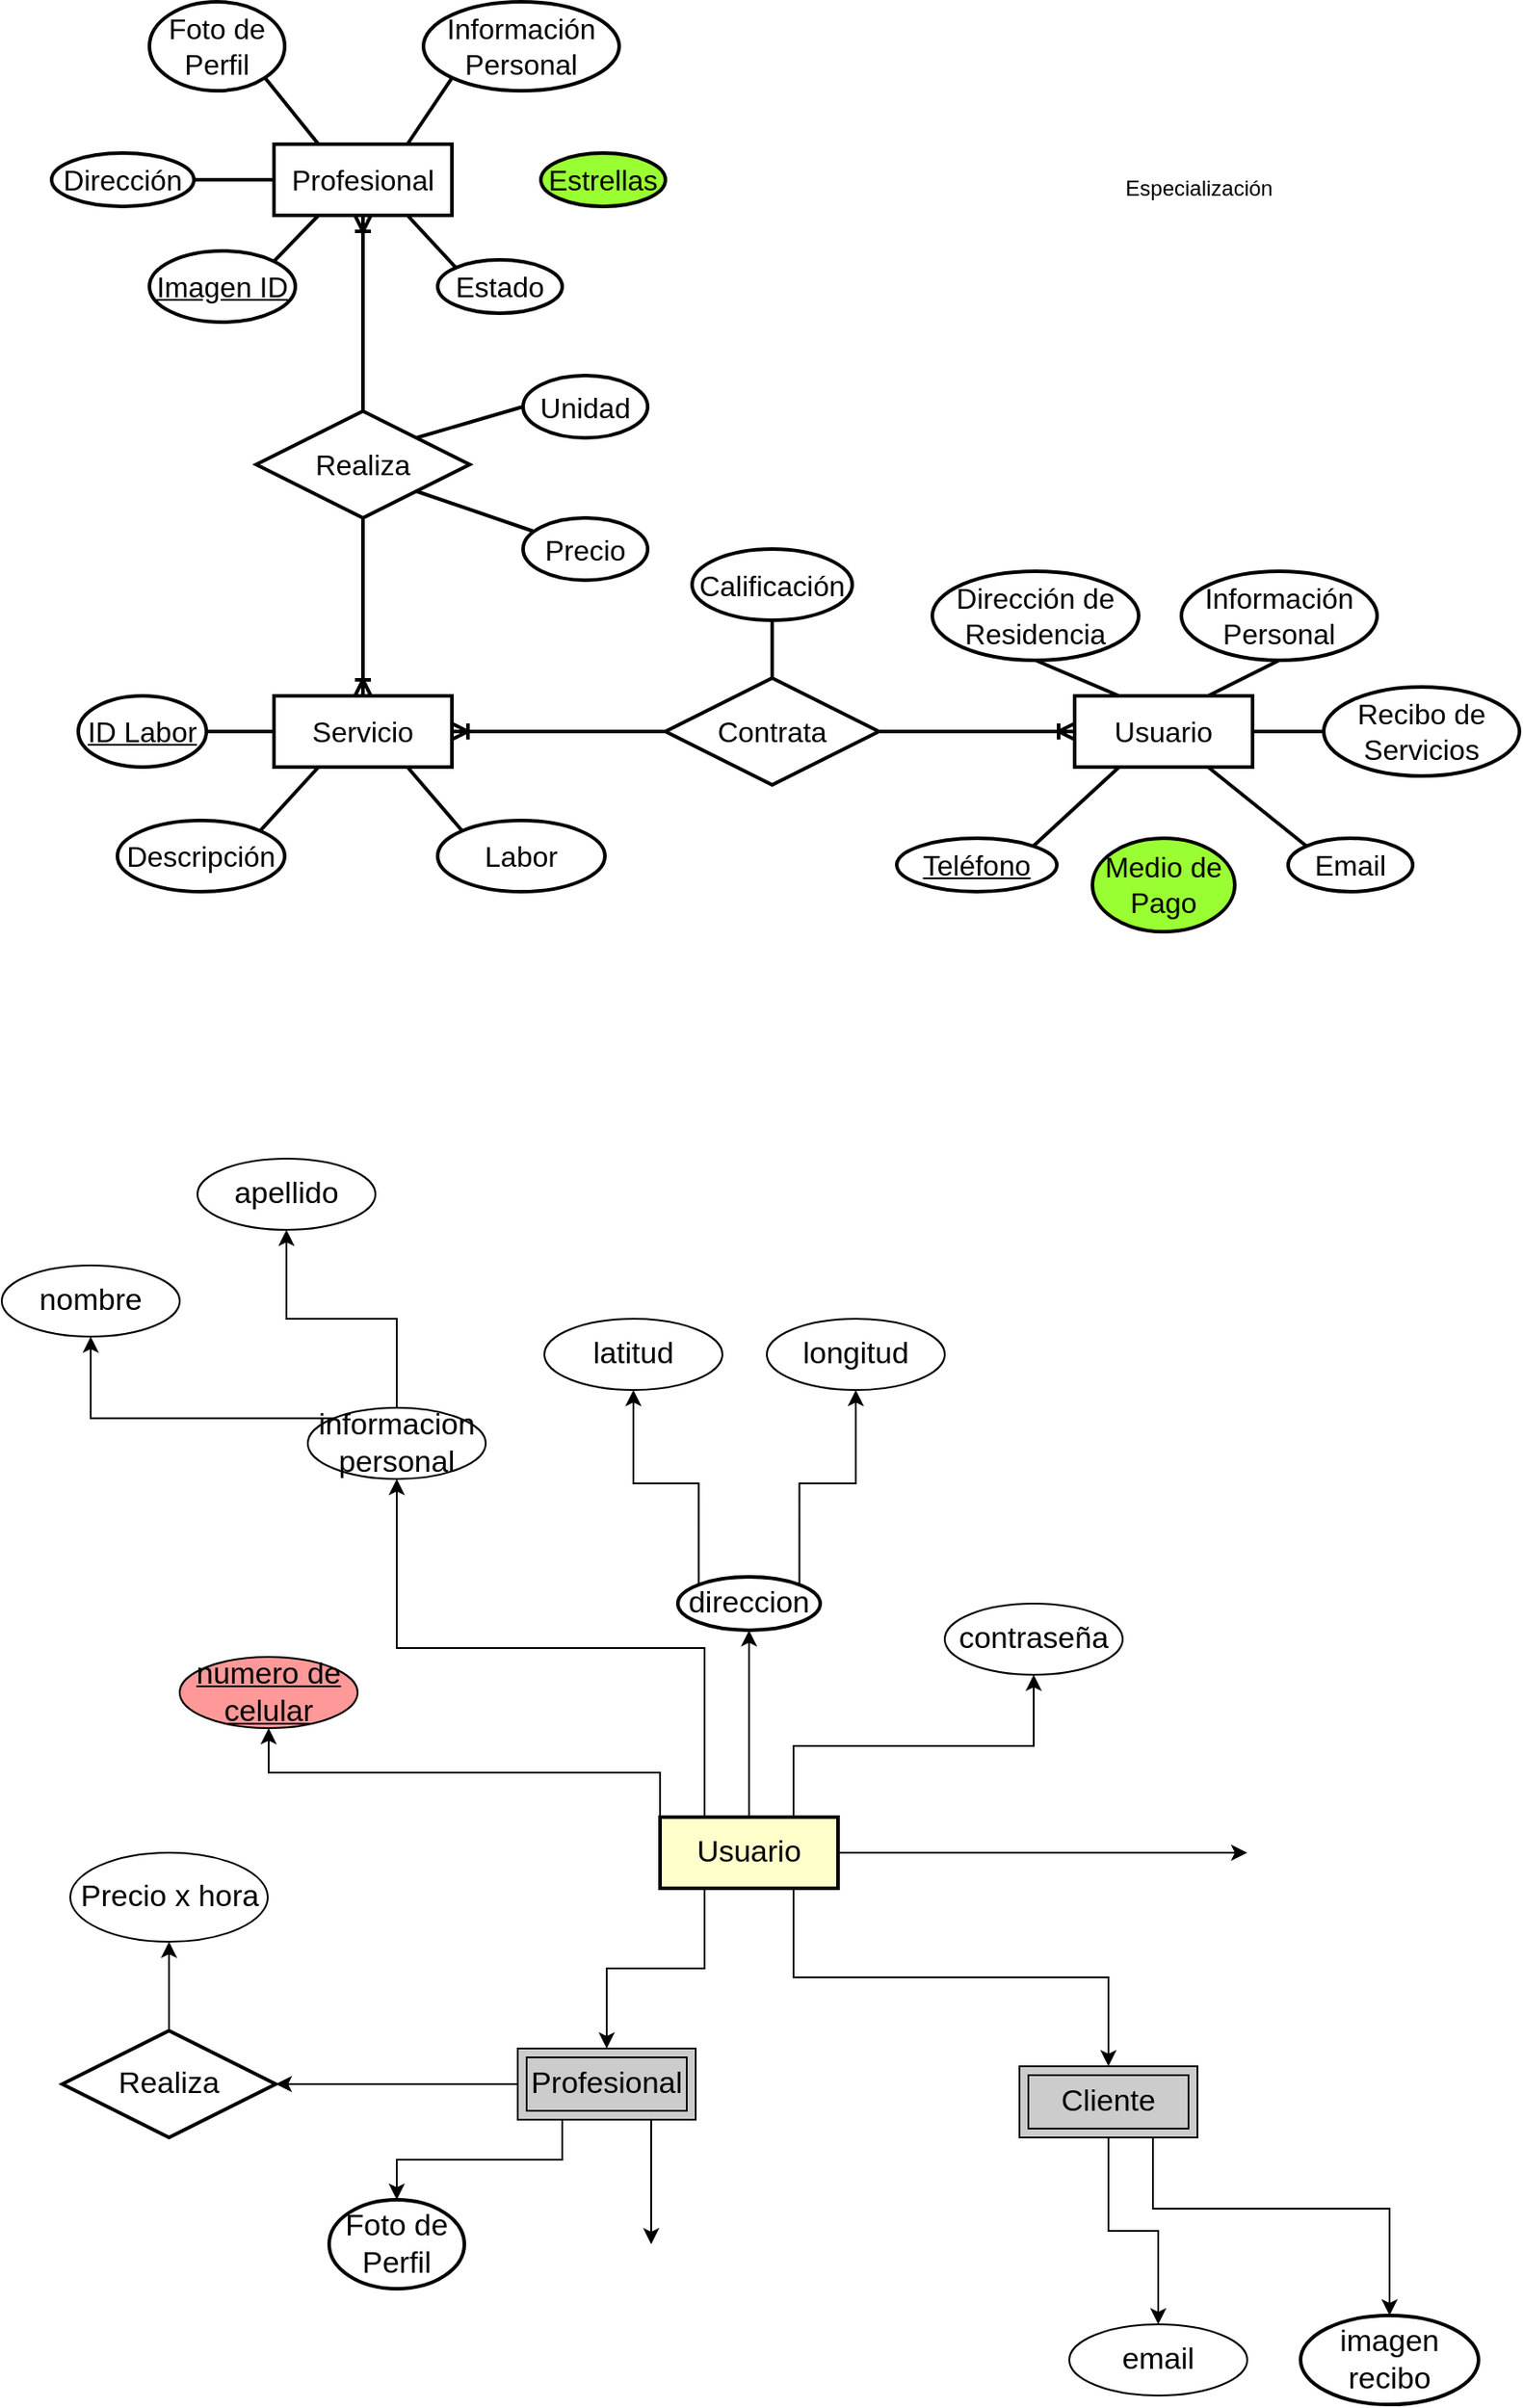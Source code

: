 <mxfile version="22.1.4" type="github">
  <diagram name="Página-1" id="cCKO2vU_R3Nvwjt6O_Bb">
    <mxGraphModel dx="2764" dy="1080" grid="1" gridSize="10" guides="1" tooltips="1" connect="1" arrows="1" fold="1" page="1" pageScale="1" pageWidth="827" pageHeight="1169" math="0" shadow="0">
      <root>
        <mxCell id="0" />
        <mxCell id="1" parent="0" />
        <mxCell id="8-Lv-CJE16GWGZzQea9U-9" style="edgeStyle=orthogonalEdgeStyle;rounded=0;orthogonalLoop=1;jettySize=auto;html=1;exitX=0.5;exitY=1;exitDx=0;exitDy=0;entryX=0.5;entryY=0;entryDx=0;entryDy=0;strokeWidth=2;endArrow=none;endFill=0;startArrow=ERoneToMany;startFill=0;" parent="1" source="zTk_jniPwo0BafnFYXpP-2" target="8-Lv-CJE16GWGZzQea9U-6" edge="1">
          <mxGeometry relative="1" as="geometry" />
        </mxCell>
        <mxCell id="8-Lv-CJE16GWGZzQea9U-25" style="edgeStyle=orthogonalEdgeStyle;rounded=0;orthogonalLoop=1;jettySize=auto;html=1;exitX=0;exitY=0.5;exitDx=0;exitDy=0;entryX=1;entryY=0.5;entryDx=0;entryDy=0;endArrow=none;endFill=0;strokeWidth=2;" parent="1" source="zTk_jniPwo0BafnFYXpP-2" target="N90UWdWT46t-Qlg6uNlZ-9" edge="1">
          <mxGeometry relative="1" as="geometry" />
        </mxCell>
        <mxCell id="8-Lv-CJE16GWGZzQea9U-27" style="rounded=0;orthogonalLoop=1;jettySize=auto;html=1;exitX=0.25;exitY=0;exitDx=0;exitDy=0;entryX=1;entryY=1;entryDx=0;entryDy=0;endArrow=none;endFill=0;strokeWidth=2;" parent="1" source="zTk_jniPwo0BafnFYXpP-2" target="8-Lv-CJE16GWGZzQea9U-1" edge="1">
          <mxGeometry relative="1" as="geometry" />
        </mxCell>
        <mxCell id="8-Lv-CJE16GWGZzQea9U-28" style="rounded=0;orthogonalLoop=1;jettySize=auto;html=1;exitX=0.75;exitY=0;exitDx=0;exitDy=0;entryX=0;entryY=1;entryDx=0;entryDy=0;endArrow=none;endFill=0;strokeWidth=2;" parent="1" source="zTk_jniPwo0BafnFYXpP-2" target="N90UWdWT46t-Qlg6uNlZ-8" edge="1">
          <mxGeometry relative="1" as="geometry" />
        </mxCell>
        <mxCell id="8-Lv-CJE16GWGZzQea9U-29" style="rounded=0;orthogonalLoop=1;jettySize=auto;html=1;exitX=0.25;exitY=1;exitDx=0;exitDy=0;entryX=1;entryY=0;entryDx=0;entryDy=0;endArrow=none;endFill=0;strokeWidth=2;" parent="1" source="zTk_jniPwo0BafnFYXpP-2" target="8-Lv-CJE16GWGZzQea9U-2" edge="1">
          <mxGeometry relative="1" as="geometry" />
        </mxCell>
        <mxCell id="8-Lv-CJE16GWGZzQea9U-30" style="rounded=0;orthogonalLoop=1;jettySize=auto;html=1;exitX=0.75;exitY=1;exitDx=0;exitDy=0;entryX=0;entryY=0;entryDx=0;entryDy=0;endArrow=none;endFill=0;strokeWidth=2;" parent="1" source="zTk_jniPwo0BafnFYXpP-2" target="8-Lv-CJE16GWGZzQea9U-19" edge="1">
          <mxGeometry relative="1" as="geometry" />
        </mxCell>
        <mxCell id="zTk_jniPwo0BafnFYXpP-2" value="Profesional" style="whiteSpace=wrap;html=1;align=center;strokeWidth=2;fontSize=16;" parent="1" vertex="1">
          <mxGeometry x="150" y="340" width="100" height="40" as="geometry" />
        </mxCell>
        <mxCell id="8-Lv-CJE16GWGZzQea9U-40" style="edgeStyle=orthogonalEdgeStyle;rounded=0;orthogonalLoop=1;jettySize=auto;html=1;exitX=0;exitY=0.5;exitDx=0;exitDy=0;entryX=1;entryY=0.5;entryDx=0;entryDy=0;endArrow=none;endFill=0;strokeWidth=2;startArrow=ERoneToMany;startFill=0;" parent="1" source="zTk_jniPwo0BafnFYXpP-5" target="N90UWdWT46t-Qlg6uNlZ-3" edge="1">
          <mxGeometry relative="1" as="geometry" />
        </mxCell>
        <mxCell id="8-Lv-CJE16GWGZzQea9U-42" style="rounded=0;orthogonalLoop=1;jettySize=auto;html=1;exitX=0.25;exitY=1;exitDx=0;exitDy=0;entryX=1;entryY=0;entryDx=0;entryDy=0;endArrow=none;endFill=0;strokeWidth=2;" parent="1" source="zTk_jniPwo0BafnFYXpP-5" target="8-Lv-CJE16GWGZzQea9U-16" edge="1">
          <mxGeometry relative="1" as="geometry" />
        </mxCell>
        <mxCell id="8-Lv-CJE16GWGZzQea9U-43" style="rounded=0;orthogonalLoop=1;jettySize=auto;html=1;exitX=0.75;exitY=1;exitDx=0;exitDy=0;entryX=0;entryY=0;entryDx=0;entryDy=0;endArrow=none;endFill=0;strokeWidth=2;" parent="1" source="zTk_jniPwo0BafnFYXpP-5" target="8-Lv-CJE16GWGZzQea9U-17" edge="1">
          <mxGeometry relative="1" as="geometry" />
        </mxCell>
        <mxCell id="8-Lv-CJE16GWGZzQea9U-44" style="rounded=0;orthogonalLoop=1;jettySize=auto;html=1;exitX=1;exitY=0.5;exitDx=0;exitDy=0;endArrow=none;endFill=0;strokeWidth=2;" parent="1" source="zTk_jniPwo0BafnFYXpP-5" target="8-Lv-CJE16GWGZzQea9U-15" edge="1">
          <mxGeometry relative="1" as="geometry" />
        </mxCell>
        <mxCell id="8-Lv-CJE16GWGZzQea9U-45" style="rounded=0;orthogonalLoop=1;jettySize=auto;html=1;exitX=0.25;exitY=0;exitDx=0;exitDy=0;entryX=0.5;entryY=1;entryDx=0;entryDy=0;endArrow=none;endFill=0;strokeWidth=2;" parent="1" source="zTk_jniPwo0BafnFYXpP-5" target="8-Lv-CJE16GWGZzQea9U-14" edge="1">
          <mxGeometry relative="1" as="geometry" />
        </mxCell>
        <mxCell id="zTk_jniPwo0BafnFYXpP-5" value="Usuario" style="whiteSpace=wrap;html=1;align=center;strokeWidth=2;fontSize=16;" parent="1" vertex="1">
          <mxGeometry x="600" y="650" width="100" height="40" as="geometry" />
        </mxCell>
        <mxCell id="8-Lv-CJE16GWGZzQea9U-39" style="edgeStyle=orthogonalEdgeStyle;rounded=0;orthogonalLoop=1;jettySize=auto;html=1;exitX=0.5;exitY=0;exitDx=0;exitDy=0;entryX=0.5;entryY=1;entryDx=0;entryDy=0;endArrow=none;endFill=0;strokeWidth=2;" parent="1" source="N90UWdWT46t-Qlg6uNlZ-3" target="8-Lv-CJE16GWGZzQea9U-23" edge="1">
          <mxGeometry relative="1" as="geometry" />
        </mxCell>
        <mxCell id="N90UWdWT46t-Qlg6uNlZ-3" value="Contrata" style="shape=rhombus;perimeter=rhombusPerimeter;whiteSpace=wrap;html=1;align=center;strokeWidth=2;fontSize=16;" parent="1" vertex="1">
          <mxGeometry x="370" y="640" width="120" height="60" as="geometry" />
        </mxCell>
        <mxCell id="N90UWdWT46t-Qlg6uNlZ-8" value="Información Personal" style="ellipse;whiteSpace=wrap;html=1;align=center;fontSize=16;strokeWidth=2;" parent="1" vertex="1">
          <mxGeometry x="234" y="260" width="110" height="50" as="geometry" />
        </mxCell>
        <mxCell id="N90UWdWT46t-Qlg6uNlZ-9" value="Dirección" style="ellipse;whiteSpace=wrap;html=1;align=center;fontSize=16;strokeWidth=2;" parent="1" vertex="1">
          <mxGeometry x="25" y="345" width="80" height="30" as="geometry" />
        </mxCell>
        <mxCell id="8-Lv-CJE16GWGZzQea9U-1" value="Foto de Perfil" style="ellipse;whiteSpace=wrap;html=1;align=center;fontSize=16;strokeWidth=2;" parent="1" vertex="1">
          <mxGeometry x="80" y="260" width="76" height="50" as="geometry" />
        </mxCell>
        <mxCell id="8-Lv-CJE16GWGZzQea9U-2" value="Imagen ID" style="ellipse;whiteSpace=wrap;html=1;align=center;fontSize=16;strokeWidth=2;fontStyle=4" parent="1" vertex="1">
          <mxGeometry x="80" y="400" width="82" height="40" as="geometry" />
        </mxCell>
        <mxCell id="8-Lv-CJE16GWGZzQea9U-32" style="edgeStyle=orthogonalEdgeStyle;rounded=0;orthogonalLoop=1;jettySize=auto;html=1;exitX=1;exitY=0.5;exitDx=0;exitDy=0;endArrow=none;endFill=0;strokeWidth=2;" parent="1" source="8-Lv-CJE16GWGZzQea9U-3" target="8-Lv-CJE16GWGZzQea9U-4" edge="1">
          <mxGeometry relative="1" as="geometry" />
        </mxCell>
        <mxCell id="8-Lv-CJE16GWGZzQea9U-3" value="ID Labor" style="ellipse;whiteSpace=wrap;html=1;align=center;fontSize=16;strokeWidth=2;fontStyle=4" parent="1" vertex="1">
          <mxGeometry x="40" y="650" width="72" height="40" as="geometry" />
        </mxCell>
        <mxCell id="8-Lv-CJE16GWGZzQea9U-35" style="rounded=0;orthogonalLoop=1;jettySize=auto;html=1;exitX=0.75;exitY=1;exitDx=0;exitDy=0;entryX=0;entryY=0;entryDx=0;entryDy=0;endArrow=none;endFill=0;strokeWidth=2;" parent="1" source="8-Lv-CJE16GWGZzQea9U-4" target="8-Lv-CJE16GWGZzQea9U-5" edge="1">
          <mxGeometry relative="1" as="geometry" />
        </mxCell>
        <mxCell id="8-Lv-CJE16GWGZzQea9U-37" style="rounded=0;orthogonalLoop=1;jettySize=auto;html=1;exitX=0.25;exitY=1;exitDx=0;exitDy=0;entryX=1;entryY=0;entryDx=0;entryDy=0;endArrow=none;endFill=0;strokeWidth=2;" parent="1" source="8-Lv-CJE16GWGZzQea9U-4" target="8-Lv-CJE16GWGZzQea9U-20" edge="1">
          <mxGeometry relative="1" as="geometry" />
        </mxCell>
        <mxCell id="8-Lv-CJE16GWGZzQea9U-38" style="edgeStyle=orthogonalEdgeStyle;rounded=0;orthogonalLoop=1;jettySize=auto;html=1;exitX=1;exitY=0.5;exitDx=0;exitDy=0;entryX=0;entryY=0.5;entryDx=0;entryDy=0;endArrow=none;endFill=0;strokeWidth=2;startArrow=ERoneToMany;startFill=0;" parent="1" source="8-Lv-CJE16GWGZzQea9U-4" target="N90UWdWT46t-Qlg6uNlZ-3" edge="1">
          <mxGeometry relative="1" as="geometry" />
        </mxCell>
        <mxCell id="8-Lv-CJE16GWGZzQea9U-4" value="Servicio" style="whiteSpace=wrap;html=1;align=center;strokeWidth=2;fontSize=16;" parent="1" vertex="1">
          <mxGeometry x="150" y="650" width="100" height="40" as="geometry" />
        </mxCell>
        <mxCell id="8-Lv-CJE16GWGZzQea9U-5" value="Labor" style="ellipse;whiteSpace=wrap;html=1;align=center;fontSize=16;strokeWidth=2;" parent="1" vertex="1">
          <mxGeometry x="242" y="720" width="94" height="40" as="geometry" />
        </mxCell>
        <mxCell id="8-Lv-CJE16GWGZzQea9U-10" style="edgeStyle=orthogonalEdgeStyle;rounded=0;orthogonalLoop=1;jettySize=auto;html=1;exitX=0.5;exitY=1;exitDx=0;exitDy=0;endArrow=ERoneToMany;endFill=0;strokeWidth=2;" parent="1" source="8-Lv-CJE16GWGZzQea9U-6" target="8-Lv-CJE16GWGZzQea9U-4" edge="1">
          <mxGeometry relative="1" as="geometry" />
        </mxCell>
        <mxCell id="8-Lv-CJE16GWGZzQea9U-31" style="rounded=0;orthogonalLoop=1;jettySize=auto;html=1;exitX=1;exitY=1;exitDx=0;exitDy=0;endArrow=none;endFill=0;strokeWidth=2;" parent="1" source="8-Lv-CJE16GWGZzQea9U-6" target="8-Lv-CJE16GWGZzQea9U-8" edge="1">
          <mxGeometry relative="1" as="geometry" />
        </mxCell>
        <mxCell id="_5Z4qYRN5UY5JMDbhOnx-2" style="rounded=0;orthogonalLoop=1;jettySize=auto;html=1;exitX=1;exitY=0;exitDx=0;exitDy=0;entryX=0;entryY=0.5;entryDx=0;entryDy=0;endArrow=none;endFill=0;strokeWidth=2;" parent="1" source="8-Lv-CJE16GWGZzQea9U-6" target="_5Z4qYRN5UY5JMDbhOnx-1" edge="1">
          <mxGeometry relative="1" as="geometry" />
        </mxCell>
        <mxCell id="8-Lv-CJE16GWGZzQea9U-6" value="Realiza" style="shape=rhombus;perimeter=rhombusPerimeter;whiteSpace=wrap;html=1;align=center;strokeWidth=2;fontSize=16;" parent="1" vertex="1">
          <mxGeometry x="140" y="490" width="120" height="60" as="geometry" />
        </mxCell>
        <mxCell id="8-Lv-CJE16GWGZzQea9U-8" value="Precio" style="ellipse;whiteSpace=wrap;html=1;align=center;fontSize=16;strokeWidth=2;" parent="1" vertex="1">
          <mxGeometry x="290" y="550" width="70" height="35" as="geometry" />
        </mxCell>
        <mxCell id="8-Lv-CJE16GWGZzQea9U-46" style="rounded=0;orthogonalLoop=1;jettySize=auto;html=1;exitX=0.5;exitY=1;exitDx=0;exitDy=0;entryX=0.75;entryY=0;entryDx=0;entryDy=0;endArrow=none;endFill=0;strokeWidth=2;" parent="1" source="8-Lv-CJE16GWGZzQea9U-13" target="zTk_jniPwo0BafnFYXpP-5" edge="1">
          <mxGeometry relative="1" as="geometry" />
        </mxCell>
        <mxCell id="8-Lv-CJE16GWGZzQea9U-13" value="Información Personal" style="ellipse;whiteSpace=wrap;html=1;align=center;fontSize=16;strokeWidth=2;" parent="1" vertex="1">
          <mxGeometry x="660" y="580" width="110" height="50" as="geometry" />
        </mxCell>
        <mxCell id="8-Lv-CJE16GWGZzQea9U-14" value="Dirección de Residencia" style="ellipse;whiteSpace=wrap;html=1;align=center;fontSize=16;strokeWidth=2;" parent="1" vertex="1">
          <mxGeometry x="520" y="580" width="116" height="50" as="geometry" />
        </mxCell>
        <mxCell id="8-Lv-CJE16GWGZzQea9U-15" value="Recibo de Servicios" style="ellipse;whiteSpace=wrap;html=1;align=center;fontSize=16;strokeWidth=2;" parent="1" vertex="1">
          <mxGeometry x="740" y="645" width="110" height="50" as="geometry" />
        </mxCell>
        <mxCell id="8-Lv-CJE16GWGZzQea9U-16" value="Teléfono" style="ellipse;whiteSpace=wrap;html=1;align=center;fontSize=16;strokeWidth=2;fontStyle=4" parent="1" vertex="1">
          <mxGeometry x="500" y="730" width="90" height="30" as="geometry" />
        </mxCell>
        <mxCell id="8-Lv-CJE16GWGZzQea9U-17" value="Email" style="ellipse;whiteSpace=wrap;html=1;align=center;fontSize=16;strokeWidth=2;" parent="1" vertex="1">
          <mxGeometry x="720" y="730" width="70" height="30" as="geometry" />
        </mxCell>
        <mxCell id="8-Lv-CJE16GWGZzQea9U-18" value="Medio de Pago" style="ellipse;whiteSpace=wrap;html=1;align=center;fontSize=16;strokeWidth=2;fillColor=#99FF33;" parent="1" vertex="1">
          <mxGeometry x="610" y="730" width="80" height="52.5" as="geometry" />
        </mxCell>
        <mxCell id="8-Lv-CJE16GWGZzQea9U-19" value="Estado" style="ellipse;whiteSpace=wrap;html=1;align=center;fontSize=16;strokeWidth=2;" parent="1" vertex="1">
          <mxGeometry x="242" y="405" width="70" height="30" as="geometry" />
        </mxCell>
        <mxCell id="8-Lv-CJE16GWGZzQea9U-20" value="Descripción" style="ellipse;whiteSpace=wrap;html=1;align=center;fontSize=16;strokeWidth=2;" parent="1" vertex="1">
          <mxGeometry x="62" y="720" width="94" height="40" as="geometry" />
        </mxCell>
        <mxCell id="8-Lv-CJE16GWGZzQea9U-22" value="Estrellas" style="ellipse;whiteSpace=wrap;html=1;align=center;fontSize=16;strokeWidth=2;fillColor=#99FF33;" parent="1" vertex="1">
          <mxGeometry x="300" y="345" width="70" height="30" as="geometry" />
        </mxCell>
        <mxCell id="8-Lv-CJE16GWGZzQea9U-23" value="Calificación" style="ellipse;whiteSpace=wrap;html=1;align=center;fontSize=16;strokeWidth=2;" parent="1" vertex="1">
          <mxGeometry x="385" y="567.5" width="90" height="40" as="geometry" />
        </mxCell>
        <mxCell id="_5Z4qYRN5UY5JMDbhOnx-1" value="Unidad" style="ellipse;whiteSpace=wrap;html=1;align=center;fontSize=16;strokeWidth=2;" parent="1" vertex="1">
          <mxGeometry x="290" y="470" width="70" height="35" as="geometry" />
        </mxCell>
        <mxCell id="qgW2xqIpem3FeEeE-uzX-1" value="Especialización" style="text;html=1;strokeColor=none;fillColor=none;align=center;verticalAlign=middle;whiteSpace=wrap;rounded=0;" parent="1" vertex="1">
          <mxGeometry x="640" y="350" width="60" height="30" as="geometry" />
        </mxCell>
        <mxCell id="8xtOcs_HcPYPPj-CtHhS-1" style="edgeStyle=orthogonalEdgeStyle;rounded=0;orthogonalLoop=1;jettySize=auto;html=1;exitX=0.25;exitY=1;exitDx=0;exitDy=0;entryX=0.5;entryY=0;entryDx=0;entryDy=0;fontSize=17;" edge="1" parent="1" source="8xtOcs_HcPYPPj-CtHhS-8" target="8xtOcs_HcPYPPj-CtHhS-12">
          <mxGeometry relative="1" as="geometry" />
        </mxCell>
        <mxCell id="8xtOcs_HcPYPPj-CtHhS-2" style="edgeStyle=orthogonalEdgeStyle;rounded=0;orthogonalLoop=1;jettySize=auto;html=1;exitX=0.75;exitY=1;exitDx=0;exitDy=0;entryX=0.5;entryY=0;entryDx=0;entryDy=0;fontSize=17;" edge="1" parent="1" source="8xtOcs_HcPYPPj-CtHhS-8" target="8xtOcs_HcPYPPj-CtHhS-15">
          <mxGeometry relative="1" as="geometry" />
        </mxCell>
        <mxCell id="8xtOcs_HcPYPPj-CtHhS-3" style="edgeStyle=orthogonalEdgeStyle;rounded=0;orthogonalLoop=1;jettySize=auto;html=1;exitX=0.5;exitY=0;exitDx=0;exitDy=0;entryX=0.5;entryY=1;entryDx=0;entryDy=0;fontSize=17;" edge="1" parent="1" source="8xtOcs_HcPYPPj-CtHhS-8" target="8xtOcs_HcPYPPj-CtHhS-18">
          <mxGeometry relative="1" as="geometry" />
        </mxCell>
        <mxCell id="8xtOcs_HcPYPPj-CtHhS-4" style="edgeStyle=orthogonalEdgeStyle;rounded=0;orthogonalLoop=1;jettySize=auto;html=1;exitX=0;exitY=0;exitDx=0;exitDy=0;entryX=0.5;entryY=1;entryDx=0;entryDy=0;fontSize=17;" edge="1" parent="1" source="8xtOcs_HcPYPPj-CtHhS-8" target="8xtOcs_HcPYPPj-CtHhS-33">
          <mxGeometry relative="1" as="geometry">
            <mxPoint x="167" y="1230" as="targetPoint" />
          </mxGeometry>
        </mxCell>
        <mxCell id="8xtOcs_HcPYPPj-CtHhS-5" style="edgeStyle=orthogonalEdgeStyle;rounded=0;orthogonalLoop=1;jettySize=auto;html=1;exitX=0.25;exitY=0;exitDx=0;exitDy=0;entryX=0.5;entryY=1;entryDx=0;entryDy=0;fontSize=17;" edge="1" parent="1" source="8xtOcs_HcPYPPj-CtHhS-8" target="8xtOcs_HcPYPPj-CtHhS-26">
          <mxGeometry relative="1" as="geometry" />
        </mxCell>
        <mxCell id="8xtOcs_HcPYPPj-CtHhS-6" style="edgeStyle=orthogonalEdgeStyle;rounded=0;orthogonalLoop=1;jettySize=auto;html=1;exitX=1;exitY=0.5;exitDx=0;exitDy=0;entryX=0;entryY=0.5;entryDx=0;entryDy=0;fontSize=17;" edge="1" parent="1" source="8xtOcs_HcPYPPj-CtHhS-8">
          <mxGeometry relative="1" as="geometry">
            <mxPoint x="697" y="1300" as="targetPoint" />
          </mxGeometry>
        </mxCell>
        <mxCell id="8xtOcs_HcPYPPj-CtHhS-7" style="edgeStyle=orthogonalEdgeStyle;rounded=0;orthogonalLoop=1;jettySize=auto;html=1;exitX=0.75;exitY=0;exitDx=0;exitDy=0;entryX=0.5;entryY=1;entryDx=0;entryDy=0;fontSize=17;" edge="1" parent="1" source="8xtOcs_HcPYPPj-CtHhS-8" target="8xtOcs_HcPYPPj-CtHhS-32">
          <mxGeometry relative="1" as="geometry" />
        </mxCell>
        <mxCell id="8xtOcs_HcPYPPj-CtHhS-8" value="Usuario" style="whiteSpace=wrap;html=1;align=center;strokeWidth=2;fontSize=17;fillColor=#FFFFCC;" vertex="1" parent="1">
          <mxGeometry x="367" y="1280" width="100" height="40" as="geometry" />
        </mxCell>
        <mxCell id="8xtOcs_HcPYPPj-CtHhS-9" style="edgeStyle=orthogonalEdgeStyle;rounded=0;orthogonalLoop=1;jettySize=auto;html=1;exitX=0.25;exitY=1;exitDx=0;exitDy=0;entryX=0.5;entryY=0;entryDx=0;entryDy=0;fontSize=17;" edge="1" parent="1" source="8xtOcs_HcPYPPj-CtHhS-12" target="8xtOcs_HcPYPPj-CtHhS-21">
          <mxGeometry relative="1" as="geometry" />
        </mxCell>
        <mxCell id="8xtOcs_HcPYPPj-CtHhS-10" style="edgeStyle=orthogonalEdgeStyle;rounded=0;orthogonalLoop=1;jettySize=auto;html=1;exitX=0;exitY=0.5;exitDx=0;exitDy=0;entryX=1;entryY=0.5;entryDx=0;entryDy=0;fontSize=17;" edge="1" parent="1" source="8xtOcs_HcPYPPj-CtHhS-12" target="8xtOcs_HcPYPPj-CtHhS-28">
          <mxGeometry relative="1" as="geometry" />
        </mxCell>
        <mxCell id="8xtOcs_HcPYPPj-CtHhS-11" style="edgeStyle=orthogonalEdgeStyle;rounded=0;orthogonalLoop=1;jettySize=auto;html=1;exitX=0.75;exitY=1;exitDx=0;exitDy=0;entryX=0.5;entryY=0;entryDx=0;entryDy=0;fontSize=17;" edge="1" parent="1" source="8xtOcs_HcPYPPj-CtHhS-12">
          <mxGeometry relative="1" as="geometry">
            <mxPoint x="362" y="1520" as="targetPoint" />
          </mxGeometry>
        </mxCell>
        <mxCell id="8xtOcs_HcPYPPj-CtHhS-12" value="Profesional" style="shape=ext;margin=3;double=1;whiteSpace=wrap;html=1;align=center;fillColor=#CCCCCC;fontSize=17;" vertex="1" parent="1">
          <mxGeometry x="287" y="1410" width="100" height="40" as="geometry" />
        </mxCell>
        <mxCell id="8xtOcs_HcPYPPj-CtHhS-13" style="edgeStyle=orthogonalEdgeStyle;rounded=0;orthogonalLoop=1;jettySize=auto;html=1;exitX=0.5;exitY=1;exitDx=0;exitDy=0;entryX=0.5;entryY=0;entryDx=0;entryDy=0;fontSize=17;" edge="1" parent="1" source="8xtOcs_HcPYPPj-CtHhS-15" target="8xtOcs_HcPYPPj-CtHhS-31">
          <mxGeometry relative="1" as="geometry" />
        </mxCell>
        <mxCell id="8xtOcs_HcPYPPj-CtHhS-14" style="edgeStyle=orthogonalEdgeStyle;rounded=0;orthogonalLoop=1;jettySize=auto;html=1;exitX=0.75;exitY=1;exitDx=0;exitDy=0;entryX=0.5;entryY=0;entryDx=0;entryDy=0;fontSize=17;" edge="1" parent="1" source="8xtOcs_HcPYPPj-CtHhS-15" target="8xtOcs_HcPYPPj-CtHhS-30">
          <mxGeometry relative="1" as="geometry">
            <Array as="points">
              <mxPoint x="644" y="1500" />
              <mxPoint x="777" y="1500" />
            </Array>
          </mxGeometry>
        </mxCell>
        <mxCell id="8xtOcs_HcPYPPj-CtHhS-15" value="Cliente" style="shape=ext;margin=3;double=1;whiteSpace=wrap;html=1;align=center;fillColor=#CCCCCC;fontSize=17;" vertex="1" parent="1">
          <mxGeometry x="569" y="1420" width="100" height="40" as="geometry" />
        </mxCell>
        <mxCell id="8xtOcs_HcPYPPj-CtHhS-16" style="edgeStyle=orthogonalEdgeStyle;rounded=0;orthogonalLoop=1;jettySize=auto;html=1;exitX=0;exitY=0;exitDx=0;exitDy=0;entryX=0.5;entryY=1;entryDx=0;entryDy=0;fontSize=17;" edge="1" parent="1" source="8xtOcs_HcPYPPj-CtHhS-18" target="8xtOcs_HcPYPPj-CtHhS-20">
          <mxGeometry relative="1" as="geometry" />
        </mxCell>
        <mxCell id="8xtOcs_HcPYPPj-CtHhS-17" style="edgeStyle=orthogonalEdgeStyle;rounded=0;orthogonalLoop=1;jettySize=auto;html=1;exitX=1;exitY=0;exitDx=0;exitDy=0;entryX=0.5;entryY=1;entryDx=0;entryDy=0;fontSize=17;" edge="1" parent="1" source="8xtOcs_HcPYPPj-CtHhS-18" target="8xtOcs_HcPYPPj-CtHhS-19">
          <mxGeometry relative="1" as="geometry" />
        </mxCell>
        <mxCell id="8xtOcs_HcPYPPj-CtHhS-18" value="direccion" style="ellipse;whiteSpace=wrap;html=1;align=center;fontSize=17;strokeWidth=2;" vertex="1" parent="1">
          <mxGeometry x="377" y="1145" width="80" height="30" as="geometry" />
        </mxCell>
        <mxCell id="8xtOcs_HcPYPPj-CtHhS-19" value="longitud" style="ellipse;whiteSpace=wrap;html=1;align=center;fontSize=17;" vertex="1" parent="1">
          <mxGeometry x="427" y="1000" width="100" height="40" as="geometry" />
        </mxCell>
        <mxCell id="8xtOcs_HcPYPPj-CtHhS-20" value="latitud" style="ellipse;whiteSpace=wrap;html=1;align=center;fontSize=17;" vertex="1" parent="1">
          <mxGeometry x="302" y="1000" width="100" height="40" as="geometry" />
        </mxCell>
        <mxCell id="8xtOcs_HcPYPPj-CtHhS-21" value="Foto de Perfil" style="ellipse;whiteSpace=wrap;html=1;align=center;fontSize=17;strokeWidth=2;" vertex="1" parent="1">
          <mxGeometry x="181" y="1495" width="76" height="50" as="geometry" />
        </mxCell>
        <mxCell id="8xtOcs_HcPYPPj-CtHhS-22" value="apellido" style="ellipse;whiteSpace=wrap;html=1;align=center;fontSize=17;" vertex="1" parent="1">
          <mxGeometry x="107" y="910" width="100" height="40" as="geometry" />
        </mxCell>
        <mxCell id="8xtOcs_HcPYPPj-CtHhS-23" value="nombre" style="ellipse;whiteSpace=wrap;html=1;align=center;fontSize=17;" vertex="1" parent="1">
          <mxGeometry x="-3" y="970" width="100" height="40" as="geometry" />
        </mxCell>
        <mxCell id="8xtOcs_HcPYPPj-CtHhS-24" style="edgeStyle=orthogonalEdgeStyle;rounded=0;orthogonalLoop=1;jettySize=auto;html=1;exitX=0;exitY=0;exitDx=0;exitDy=0;entryX=0.5;entryY=1;entryDx=0;entryDy=0;fontSize=17;" edge="1" parent="1" source="8xtOcs_HcPYPPj-CtHhS-26" target="8xtOcs_HcPYPPj-CtHhS-23">
          <mxGeometry relative="1" as="geometry" />
        </mxCell>
        <mxCell id="8xtOcs_HcPYPPj-CtHhS-25" style="edgeStyle=orthogonalEdgeStyle;rounded=0;orthogonalLoop=1;jettySize=auto;html=1;exitX=0.5;exitY=0;exitDx=0;exitDy=0;entryX=0.5;entryY=1;entryDx=0;entryDy=0;fontSize=17;" edge="1" parent="1" source="8xtOcs_HcPYPPj-CtHhS-26" target="8xtOcs_HcPYPPj-CtHhS-22">
          <mxGeometry relative="1" as="geometry" />
        </mxCell>
        <mxCell id="8xtOcs_HcPYPPj-CtHhS-26" value="informacion personal" style="ellipse;whiteSpace=wrap;html=1;align=center;fontSize=17;" vertex="1" parent="1">
          <mxGeometry x="169" y="1050" width="100" height="40" as="geometry" />
        </mxCell>
        <mxCell id="8xtOcs_HcPYPPj-CtHhS-27" style="edgeStyle=orthogonalEdgeStyle;rounded=0;orthogonalLoop=1;jettySize=auto;html=1;exitX=0.5;exitY=0;exitDx=0;exitDy=0;entryX=0.5;entryY=1;entryDx=0;entryDy=0;fontSize=17;" edge="1" parent="1" source="8xtOcs_HcPYPPj-CtHhS-28" target="8xtOcs_HcPYPPj-CtHhS-29">
          <mxGeometry relative="1" as="geometry" />
        </mxCell>
        <mxCell id="8xtOcs_HcPYPPj-CtHhS-28" value="Realiza" style="shape=rhombus;perimeter=rhombusPerimeter;whiteSpace=wrap;html=1;align=center;strokeWidth=2;fontSize=17;" vertex="1" parent="1">
          <mxGeometry x="31" y="1400" width="120" height="60" as="geometry" />
        </mxCell>
        <mxCell id="8xtOcs_HcPYPPj-CtHhS-29" value="Precio x hora" style="ellipse;whiteSpace=wrap;html=1;align=center;fontSize=17;" vertex="1" parent="1">
          <mxGeometry x="35.5" y="1300" width="111" height="50" as="geometry" />
        </mxCell>
        <mxCell id="8xtOcs_HcPYPPj-CtHhS-30" value="imagen recibo" style="ellipse;whiteSpace=wrap;html=1;align=center;fontSize=17;strokeWidth=2;" vertex="1" parent="1">
          <mxGeometry x="727" y="1560" width="100" height="50" as="geometry" />
        </mxCell>
        <mxCell id="8xtOcs_HcPYPPj-CtHhS-31" value="email" style="ellipse;whiteSpace=wrap;html=1;align=center;fontSize=17;" vertex="1" parent="1">
          <mxGeometry x="597" y="1565" width="100" height="40" as="geometry" />
        </mxCell>
        <mxCell id="8xtOcs_HcPYPPj-CtHhS-32" value="contraseña" style="ellipse;whiteSpace=wrap;html=1;align=center;fontSize=17;" vertex="1" parent="1">
          <mxGeometry x="527" y="1160" width="100" height="40" as="geometry" />
        </mxCell>
        <mxCell id="8xtOcs_HcPYPPj-CtHhS-33" value="numero de celular" style="ellipse;whiteSpace=wrap;html=1;align=center;fontStyle=4;fillColor=#FF9999;fontSize=17;" vertex="1" parent="1">
          <mxGeometry x="97" y="1190" width="100" height="40" as="geometry" />
        </mxCell>
      </root>
    </mxGraphModel>
  </diagram>
</mxfile>

